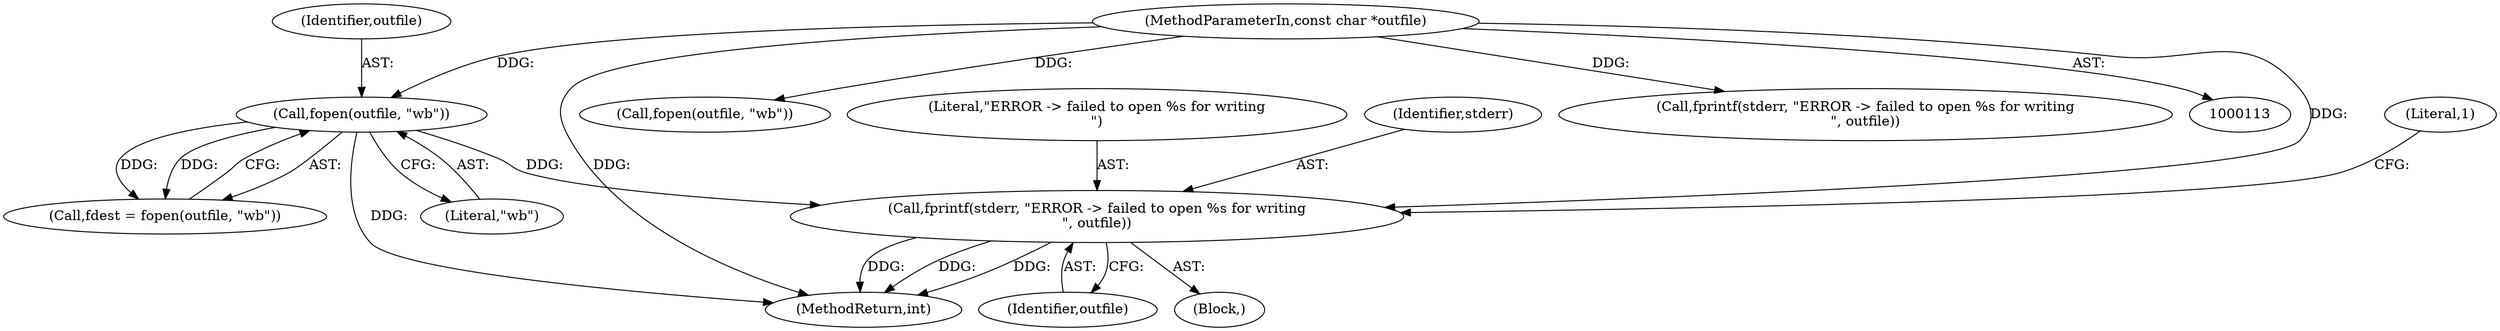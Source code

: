 digraph "0_openjpeg_15f081c89650dccee4aa4ae66f614c3fdb268767_3@API" {
"1000263" [label="(Call,fprintf(stderr, \"ERROR -> failed to open %s for writing\n\", outfile))"];
"1000256" [label="(Call,fopen(outfile, \"wb\"))"];
"1000115" [label="(MethodParameterIn,const char *outfile)"];
"1001125" [label="(Call,fopen(outfile, \"wb\"))"];
"1000262" [label="(Block,)"];
"1000266" [label="(Identifier,outfile)"];
"1000263" [label="(Call,fprintf(stderr, \"ERROR -> failed to open %s for writing\n\", outfile))"];
"1001743" [label="(MethodReturn,int)"];
"1000257" [label="(Identifier,outfile)"];
"1001132" [label="(Call,fprintf(stderr, \"ERROR -> failed to open %s for writing\n\", outfile))"];
"1000268" [label="(Literal,1)"];
"1000254" [label="(Call,fdest = fopen(outfile, \"wb\"))"];
"1000265" [label="(Literal,\"ERROR -> failed to open %s for writing\n\")"];
"1000115" [label="(MethodParameterIn,const char *outfile)"];
"1000264" [label="(Identifier,stderr)"];
"1000256" [label="(Call,fopen(outfile, \"wb\"))"];
"1000258" [label="(Literal,\"wb\")"];
"1000263" -> "1000262"  [label="AST: "];
"1000263" -> "1000266"  [label="CFG: "];
"1000264" -> "1000263"  [label="AST: "];
"1000265" -> "1000263"  [label="AST: "];
"1000266" -> "1000263"  [label="AST: "];
"1000268" -> "1000263"  [label="CFG: "];
"1000263" -> "1001743"  [label="DDG: "];
"1000263" -> "1001743"  [label="DDG: "];
"1000263" -> "1001743"  [label="DDG: "];
"1000256" -> "1000263"  [label="DDG: "];
"1000115" -> "1000263"  [label="DDG: "];
"1000256" -> "1000254"  [label="AST: "];
"1000256" -> "1000258"  [label="CFG: "];
"1000257" -> "1000256"  [label="AST: "];
"1000258" -> "1000256"  [label="AST: "];
"1000254" -> "1000256"  [label="CFG: "];
"1000256" -> "1001743"  [label="DDG: "];
"1000256" -> "1000254"  [label="DDG: "];
"1000256" -> "1000254"  [label="DDG: "];
"1000115" -> "1000256"  [label="DDG: "];
"1000115" -> "1000113"  [label="AST: "];
"1000115" -> "1001743"  [label="DDG: "];
"1000115" -> "1001125"  [label="DDG: "];
"1000115" -> "1001132"  [label="DDG: "];
}
